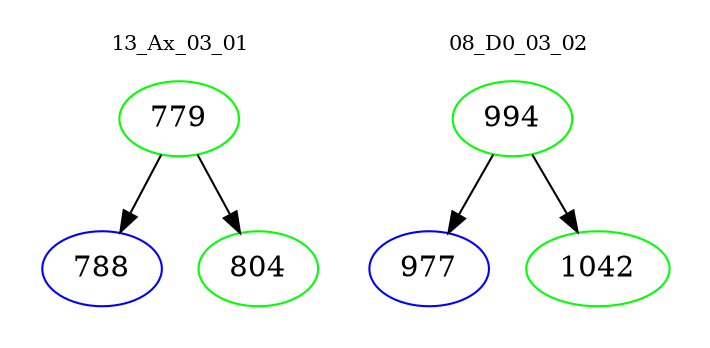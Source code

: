 digraph{
subgraph cluster_0 {
color = white
label = "13_Ax_03_01";
fontsize=10;
T0_779 [label="779", color="green"]
T0_779 -> T0_788 [color="black"]
T0_788 [label="788", color="blue"]
T0_779 -> T0_804 [color="black"]
T0_804 [label="804", color="green"]
}
subgraph cluster_1 {
color = white
label = "08_D0_03_02";
fontsize=10;
T1_994 [label="994", color="green"]
T1_994 -> T1_977 [color="black"]
T1_977 [label="977", color="blue"]
T1_994 -> T1_1042 [color="black"]
T1_1042 [label="1042", color="green"]
}
}
